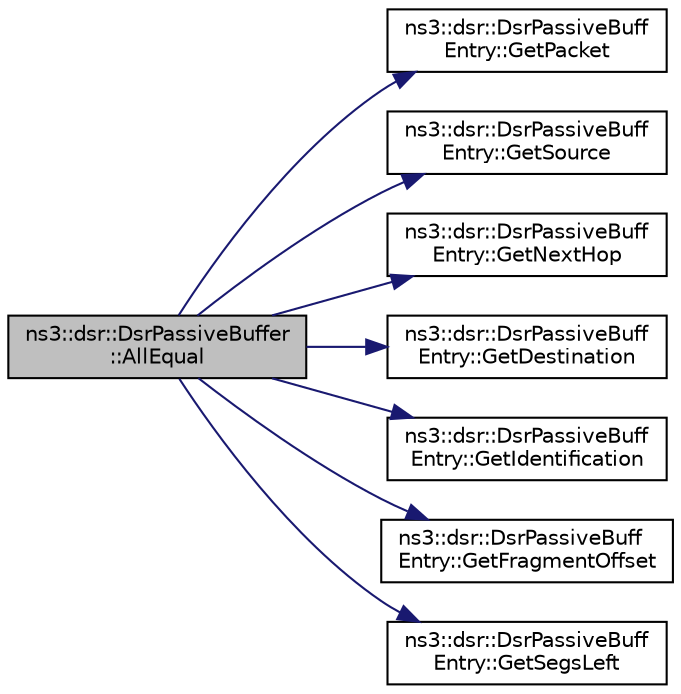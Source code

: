 digraph "ns3::dsr::DsrPassiveBuffer::AllEqual"
{
  edge [fontname="Helvetica",fontsize="10",labelfontname="Helvetica",labelfontsize="10"];
  node [fontname="Helvetica",fontsize="10",shape=record];
  rankdir="LR";
  Node1 [label="ns3::dsr::DsrPassiveBuffer\l::AllEqual",height=0.2,width=0.4,color="black", fillcolor="grey75", style="filled", fontcolor="black"];
  Node1 -> Node2 [color="midnightblue",fontsize="10",style="solid"];
  Node2 [label="ns3::dsr::DsrPassiveBuff\lEntry::GetPacket",height=0.2,width=0.4,color="black", fillcolor="white", style="filled",URL="$d8/d13/classns3_1_1dsr_1_1DsrPassiveBuffEntry.html#a0190d29a45f23381dcea60c2c049cd32"];
  Node1 -> Node3 [color="midnightblue",fontsize="10",style="solid"];
  Node3 [label="ns3::dsr::DsrPassiveBuff\lEntry::GetSource",height=0.2,width=0.4,color="black", fillcolor="white", style="filled",URL="$d8/d13/classns3_1_1dsr_1_1DsrPassiveBuffEntry.html#a61b62a66904af2879da51e68fe53e806"];
  Node1 -> Node4 [color="midnightblue",fontsize="10",style="solid"];
  Node4 [label="ns3::dsr::DsrPassiveBuff\lEntry::GetNextHop",height=0.2,width=0.4,color="black", fillcolor="white", style="filled",URL="$d8/d13/classns3_1_1dsr_1_1DsrPassiveBuffEntry.html#a27d7066798b55825f734bfb981400806"];
  Node1 -> Node5 [color="midnightblue",fontsize="10",style="solid"];
  Node5 [label="ns3::dsr::DsrPassiveBuff\lEntry::GetDestination",height=0.2,width=0.4,color="black", fillcolor="white", style="filled",URL="$d8/d13/classns3_1_1dsr_1_1DsrPassiveBuffEntry.html#a883bfb4921022af6a8cc0e00db92a869"];
  Node1 -> Node6 [color="midnightblue",fontsize="10",style="solid"];
  Node6 [label="ns3::dsr::DsrPassiveBuff\lEntry::GetIdentification",height=0.2,width=0.4,color="black", fillcolor="white", style="filled",URL="$d8/d13/classns3_1_1dsr_1_1DsrPassiveBuffEntry.html#a62a206fa8e141575501d2e0dfc133583"];
  Node1 -> Node7 [color="midnightblue",fontsize="10",style="solid"];
  Node7 [label="ns3::dsr::DsrPassiveBuff\lEntry::GetFragmentOffset",height=0.2,width=0.4,color="black", fillcolor="white", style="filled",URL="$d8/d13/classns3_1_1dsr_1_1DsrPassiveBuffEntry.html#ac6e28f16c0d05bb1fed3d36fa39c8931"];
  Node1 -> Node8 [color="midnightblue",fontsize="10",style="solid"];
  Node8 [label="ns3::dsr::DsrPassiveBuff\lEntry::GetSegsLeft",height=0.2,width=0.4,color="black", fillcolor="white", style="filled",URL="$d8/d13/classns3_1_1dsr_1_1DsrPassiveBuffEntry.html#a63518471bb0d3724d749f3b379815c30"];
}
